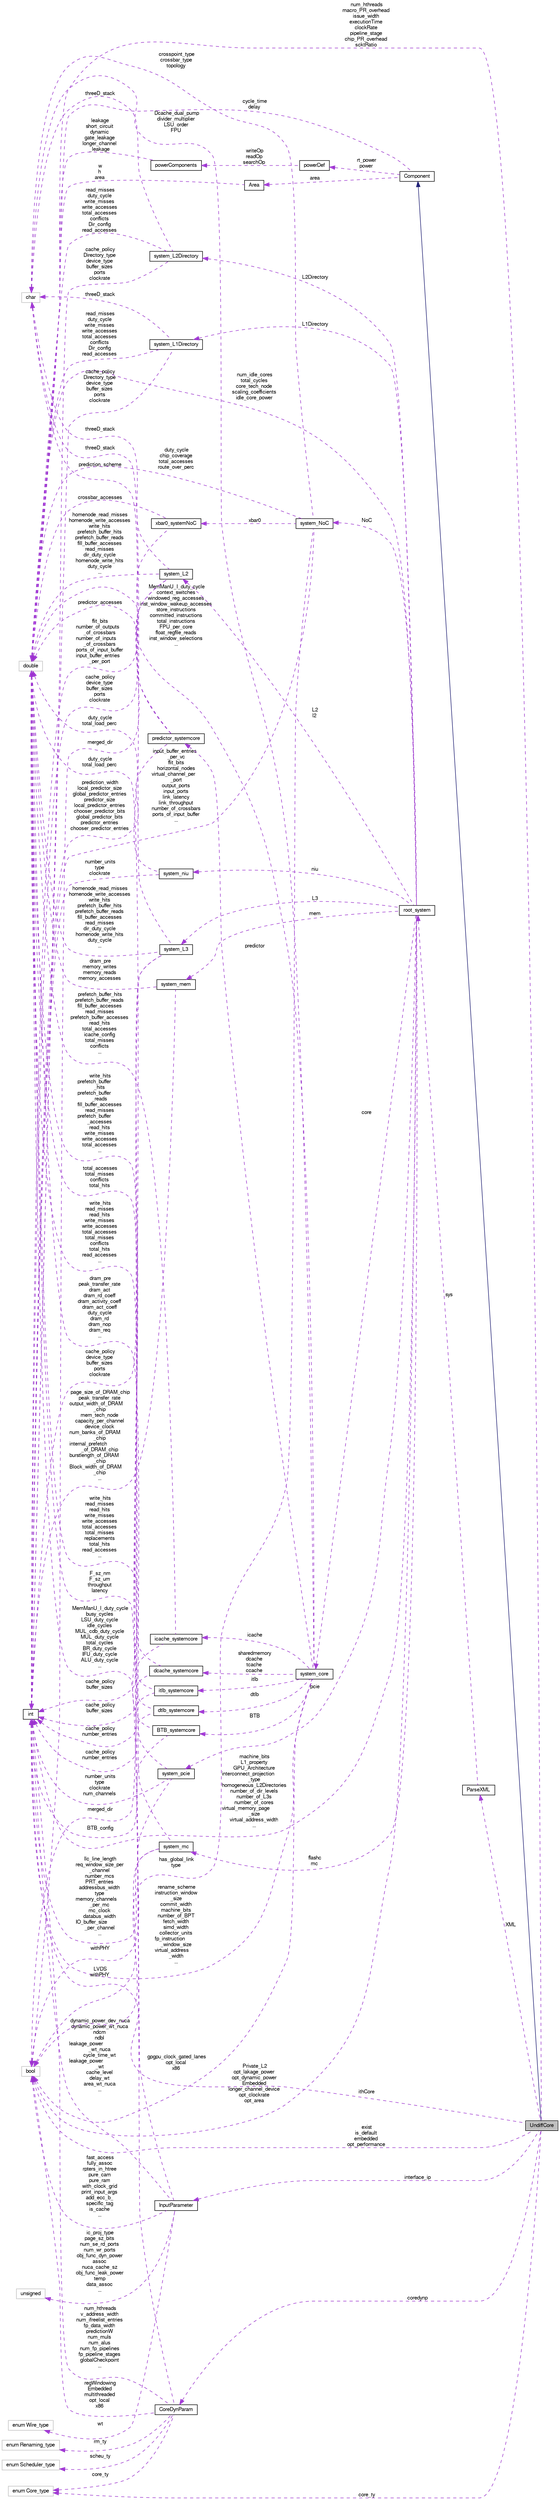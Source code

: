 digraph "UndiffCore"
{
  bgcolor="transparent";
  edge [fontname="FreeSans",fontsize="10",labelfontname="FreeSans",labelfontsize="10"];
  node [fontname="FreeSans",fontsize="10",shape=record];
  rankdir="LR";
  Node2 [label="UndiffCore",height=0.2,width=0.4,color="black", fillcolor="grey75", style="filled", fontcolor="black"];
  Node3 -> Node2 [dir="back",color="midnightblue",fontsize="10",style="solid",fontname="FreeSans"];
  Node3 [label="Component",height=0.2,width=0.4,color="black",URL="$classComponent.html"];
  Node4 -> Node3 [dir="back",color="darkorchid3",fontsize="10",style="dashed",label=" cycle_time\ndelay" ,fontname="FreeSans"];
  Node4 [label="double",height=0.2,width=0.4,color="grey75"];
  Node5 -> Node3 [dir="back",color="darkorchid3",fontsize="10",style="dashed",label=" rt_power\npower" ,fontname="FreeSans"];
  Node5 [label="powerDef",height=0.2,width=0.4,color="black",URL="$classpowerDef.html"];
  Node6 -> Node5 [dir="back",color="darkorchid3",fontsize="10",style="dashed",label=" writeOp\nreadOp\nsearchOp" ,fontname="FreeSans"];
  Node6 [label="powerComponents",height=0.2,width=0.4,color="black",URL="$classpowerComponents.html"];
  Node4 -> Node6 [dir="back",color="darkorchid3",fontsize="10",style="dashed",label=" leakage\nshort_circuit\ndynamic\ngate_leakage\nlonger_channel\l_leakage" ,fontname="FreeSans"];
  Node7 -> Node3 [dir="back",color="darkorchid3",fontsize="10",style="dashed",label=" area" ,fontname="FreeSans"];
  Node7 [label="Area",height=0.2,width=0.4,color="black",URL="$classArea.html"];
  Node4 -> Node7 [dir="back",color="darkorchid3",fontsize="10",style="dashed",label=" w\nh\narea" ,fontname="FreeSans"];
  Node4 -> Node2 [dir="back",color="darkorchid3",fontsize="10",style="dashed",label=" num_hthreads\nmacro_PR_overhead\nissue_width\nexecutionTime\nclockRate\npipeline_stage\nchip_PR_overhead\nscktRatio" ,fontname="FreeSans"];
  Node8 -> Node2 [dir="back",color="darkorchid3",fontsize="10",style="dashed",label=" coredynp" ,fontname="FreeSans"];
  Node8 [label="CoreDynParam",height=0.2,width=0.4,color="black",URL="$classCoreDynParam.html"];
  Node4 -> Node8 [dir="back",color="darkorchid3",fontsize="10",style="dashed",label=" MemManU_I_duty_cycle\nbusy_cycles\nLSU_duty_cycle\nidle_cycles\nMUL_cdb_duty_cycle\nMUL_duty_cycle\ntotal_cycles\nBR_duty_cycle\nIFU_duty_cycle\nALU_duty_cycle\n..." ,fontname="FreeSans"];
  Node9 -> Node8 [dir="back",color="darkorchid3",fontsize="10",style="dashed",label=" num_hthreads\nv_address_width\nnum_ifreelist_entries\nfp_data_width\npredictionW\nnum_muls\nnum_alus\nnum_fp_pipelines\nfp_pipeline_stages\nglobalCheckpoint\n..." ,fontname="FreeSans"];
  Node9 [label="int",height=0.2,width=0.4,color="black",URL="$classint.html"];
  Node10 -> Node8 [dir="back",color="darkorchid3",fontsize="10",style="dashed",label=" rm_ty" ,fontname="FreeSans"];
  Node10 [label="enum Renaming_type",height=0.2,width=0.4,color="grey75"];
  Node11 -> Node8 [dir="back",color="darkorchid3",fontsize="10",style="dashed",label=" regWindowing\nEmbedded\nmultithreaded\nopt_local\nx86" ,fontname="FreeSans"];
  Node11 [label="bool",height=0.2,width=0.4,color="grey75"];
  Node12 -> Node8 [dir="back",color="darkorchid3",fontsize="10",style="dashed",label=" scheu_ty" ,fontname="FreeSans"];
  Node12 [label="enum Scheduler_type",height=0.2,width=0.4,color="grey75"];
  Node13 -> Node8 [dir="back",color="darkorchid3",fontsize="10",style="dashed",label=" core_ty" ,fontname="FreeSans"];
  Node13 [label="enum Core_type",height=0.2,width=0.4,color="grey75"];
  Node9 -> Node2 [dir="back",color="darkorchid3",fontsize="10",style="dashed",label=" ithCore" ,fontname="FreeSans"];
  Node11 -> Node2 [dir="back",color="darkorchid3",fontsize="10",style="dashed",label=" exist\nis_default\nembedded\nopt_performance" ,fontname="FreeSans"];
  Node14 -> Node2 [dir="back",color="darkorchid3",fontsize="10",style="dashed",label=" interface_ip" ,fontname="FreeSans"];
  Node14 [label="InputParameter",height=0.2,width=0.4,color="black",URL="$classInputParameter.html"];
  Node4 -> Node14 [dir="back",color="darkorchid3",fontsize="10",style="dashed",label=" F_sz_nm\nF_sz_um\nthroughput\nlatency" ,fontname="FreeSans"];
  Node9 -> Node14 [dir="back",color="darkorchid3",fontsize="10",style="dashed",label=" dynamic_power_dev_nuca\ndynamic_power_wt_nuca\nndcm\nndbl\nleakage_power\l_wt_nuca\ncycle_time_wt\nleakage_power\l_wt\ncache_level\ndelay_wt\narea_wt_nuca\n..." ,fontname="FreeSans"];
  Node11 -> Node14 [dir="back",color="darkorchid3",fontsize="10",style="dashed",label=" fast_access\nfully_assoc\nrpters_in_htree\npure_cam\npure_ram\nwith_clock_grid\nprint_input_args\nadd_ecc_b_\nspecific_tag\nis_cache\n..." ,fontname="FreeSans"];
  Node15 -> Node14 [dir="back",color="darkorchid3",fontsize="10",style="dashed",label=" wt" ,fontname="FreeSans"];
  Node15 [label="enum Wire_type",height=0.2,width=0.4,color="grey75"];
  Node16 -> Node14 [dir="back",color="darkorchid3",fontsize="10",style="dashed",label=" ic_proj_type\npage_sz_bits\nnum_se_rd_ports\nnum_wr_ports\nobj_func_dyn_power\nassoc\nnuca_cache_sz\nobj_func_leak_power\ntemp\ndata_assoc\n..." ,fontname="FreeSans"];
  Node16 [label="unsigned",height=0.2,width=0.4,color="grey75"];
  Node17 -> Node2 [dir="back",color="darkorchid3",fontsize="10",style="dashed",label=" XML" ,fontname="FreeSans"];
  Node17 [label="ParseXML",height=0.2,width=0.4,color="black",URL="$classParseXML.html"];
  Node18 -> Node17 [dir="back",color="darkorchid3",fontsize="10",style="dashed",label=" sys" ,fontname="FreeSans"];
  Node18 [label="root_system",height=0.2,width=0.4,color="black",URL="$structroot__system.html"];
  Node19 -> Node18 [dir="back",color="darkorchid3",fontsize="10",style="dashed",label=" L2\nl2" ,fontname="FreeSans"];
  Node19 [label="system_L2",height=0.2,width=0.4,color="black",URL="$structsystem__L2.html"];
  Node4 -> Node19 [dir="back",color="darkorchid3",fontsize="10",style="dashed",label=" homenode_read_misses\nhomenode_write_accesses\nwrite_hits\nprefetch_buffer_hits\nprefetch_buffer_reads\nfill_buffer_accesses\nread_misses\ndir_duty_cycle\nhomenode_write_hits\nduty_cycle\n..." ,fontname="FreeSans"];
  Node20 -> Node19 [dir="back",color="darkorchid3",fontsize="10",style="dashed",label=" threeD_stack" ,fontname="FreeSans"];
  Node20 [label="char",height=0.2,width=0.4,color="grey75"];
  Node9 -> Node19 [dir="back",color="darkorchid3",fontsize="10",style="dashed",label=" cache_policy\ndevice_type\nbuffer_sizes\nports\nclockrate" ,fontname="FreeSans"];
  Node11 -> Node19 [dir="back",color="darkorchid3",fontsize="10",style="dashed",label=" merged_dir" ,fontname="FreeSans"];
  Node21 -> Node18 [dir="back",color="darkorchid3",fontsize="10",style="dashed",label=" L3" ,fontname="FreeSans"];
  Node21 [label="system_L3",height=0.2,width=0.4,color="black",URL="$structsystem__L3.html"];
  Node4 -> Node21 [dir="back",color="darkorchid3",fontsize="10",style="dashed",label=" homenode_read_misses\nhomenode_write_accesses\nwrite_hits\nprefetch_buffer_hits\nprefetch_buffer_reads\nfill_buffer_accesses\nread_misses\ndir_duty_cycle\nhomenode_write_hits\nduty_cycle\n..." ,fontname="FreeSans"];
  Node20 -> Node21 [dir="back",color="darkorchid3",fontsize="10",style="dashed",label=" threeD_stack" ,fontname="FreeSans"];
  Node9 -> Node21 [dir="back",color="darkorchid3",fontsize="10",style="dashed",label=" cache_policy\ndevice_type\nbuffer_sizes\nports\nclockrate" ,fontname="FreeSans"];
  Node11 -> Node21 [dir="back",color="darkorchid3",fontsize="10",style="dashed",label=" merged_dir" ,fontname="FreeSans"];
  Node4 -> Node18 [dir="back",color="darkorchid3",fontsize="10",style="dashed",label=" num_idle_cores\ntotal_cycles\ncore_tech_node\nscaling_coefficients\nidle_core_power" ,fontname="FreeSans"];
  Node22 -> Node18 [dir="back",color="darkorchid3",fontsize="10",style="dashed",label=" L2Directory" ,fontname="FreeSans"];
  Node22 [label="system_L2Directory",height=0.2,width=0.4,color="black",URL="$structsystem__L2Directory.html"];
  Node4 -> Node22 [dir="back",color="darkorchid3",fontsize="10",style="dashed",label=" read_misses\nduty_cycle\nwrite_misses\nwrite_accesses\ntotal_accesses\nconflicts\nDir_config\nread_accesses" ,fontname="FreeSans"];
  Node20 -> Node22 [dir="back",color="darkorchid3",fontsize="10",style="dashed",label=" threeD_stack" ,fontname="FreeSans"];
  Node9 -> Node22 [dir="back",color="darkorchid3",fontsize="10",style="dashed",label=" cache_policy\nDirectory_type\ndevice_type\nbuffer_sizes\nports\nclockrate" ,fontname="FreeSans"];
  Node23 -> Node18 [dir="back",color="darkorchid3",fontsize="10",style="dashed",label=" flashc\nmc" ,fontname="FreeSans"];
  Node23 [label="system_mc",height=0.2,width=0.4,color="black",URL="$structsystem__mc.html"];
  Node4 -> Node23 [dir="back",color="darkorchid3",fontsize="10",style="dashed",label=" dram_pre\npeak_transfer_rate\ndram_act\ndram_rd_coeff\ndram_activity_coeff\ndram_act_coeff\nduty_cycle\ndram_rd\ndram_nop\ndram_req\n..." ,fontname="FreeSans"];
  Node9 -> Node23 [dir="back",color="darkorchid3",fontsize="10",style="dashed",label=" llc_line_length\nreq_window_size_per\l_channel\nnumber_mcs\nPRT_entries\naddressbus_width\ntype\nmemory_channels\l_per_mc\nmc_clock\ndatabus_width\nIO_buffer_size\l_per_channel\n..." ,fontname="FreeSans"];
  Node11 -> Node23 [dir="back",color="darkorchid3",fontsize="10",style="dashed",label=" LVDS\nwithPHY" ,fontname="FreeSans"];
  Node24 -> Node18 [dir="back",color="darkorchid3",fontsize="10",style="dashed",label=" mem" ,fontname="FreeSans"];
  Node24 [label="system_mem",height=0.2,width=0.4,color="black",URL="$structsystem__mem.html"];
  Node4 -> Node24 [dir="back",color="darkorchid3",fontsize="10",style="dashed",label=" dram_pre\nmemory_writes\nmemory_reads\nmemory_accesses" ,fontname="FreeSans"];
  Node9 -> Node24 [dir="back",color="darkorchid3",fontsize="10",style="dashed",label=" page_size_of_DRAM_chip\npeak_transfer_rate\noutput_width_of_DRAM\l_chip\nmem_tech_node\ncapacity_per_channel\ndevice_clock\nnum_banks_of_DRAM\l_chip\ninternal_prefetch\l_of_DRAM_chip\nburstlength_of_DRAM\l_chip\nBlock_width_of_DRAM\l_chip\n..." ,fontname="FreeSans"];
  Node25 -> Node18 [dir="back",color="darkorchid3",fontsize="10",style="dashed",label=" L1Directory" ,fontname="FreeSans"];
  Node25 [label="system_L1Directory",height=0.2,width=0.4,color="black",URL="$structsystem__L1Directory.html"];
  Node4 -> Node25 [dir="back",color="darkorchid3",fontsize="10",style="dashed",label=" read_misses\nduty_cycle\nwrite_misses\nwrite_accesses\ntotal_accesses\nconflicts\nDir_config\nread_accesses" ,fontname="FreeSans"];
  Node20 -> Node25 [dir="back",color="darkorchid3",fontsize="10",style="dashed",label=" threeD_stack" ,fontname="FreeSans"];
  Node9 -> Node25 [dir="back",color="darkorchid3",fontsize="10",style="dashed",label=" cache_policy\nDirectory_type\ndevice_type\nbuffer_sizes\nports\nclockrate" ,fontname="FreeSans"];
  Node26 -> Node18 [dir="back",color="darkorchid3",fontsize="10",style="dashed",label=" niu" ,fontname="FreeSans"];
  Node26 [label="system_niu",height=0.2,width=0.4,color="black",URL="$structsystem__niu.html"];
  Node4 -> Node26 [dir="back",color="darkorchid3",fontsize="10",style="dashed",label=" duty_cycle\ntotal_load_perc" ,fontname="FreeSans"];
  Node9 -> Node26 [dir="back",color="darkorchid3",fontsize="10",style="dashed",label=" number_units\ntype\nclockrate" ,fontname="FreeSans"];
  Node27 -> Node18 [dir="back",color="darkorchid3",fontsize="10",style="dashed",label=" core" ,fontname="FreeSans"];
  Node27 [label="system_core",height=0.2,width=0.4,color="black",URL="$structsystem__core.html"];
  Node28 -> Node27 [dir="back",color="darkorchid3",fontsize="10",style="dashed",label=" predictor" ,fontname="FreeSans"];
  Node28 [label="predictor_systemcore",height=0.2,width=0.4,color="black",URL="$structpredictor__systemcore.html"];
  Node4 -> Node28 [dir="back",color="darkorchid3",fontsize="10",style="dashed",label=" predictor_accesses" ,fontname="FreeSans"];
  Node20 -> Node28 [dir="back",color="darkorchid3",fontsize="10",style="dashed",label=" prediction_scheme" ,fontname="FreeSans"];
  Node9 -> Node28 [dir="back",color="darkorchid3",fontsize="10",style="dashed",label=" prediction_width\nlocal_predictor_size\nglobal_predictor_entries\npredictor_size\nlocal_predictor_entries\nchooser_predictor_bits\nglobal_predictor_bits\npredictor_entries\nchooser_predictor_entries" ,fontname="FreeSans"];
  Node29 -> Node27 [dir="back",color="darkorchid3",fontsize="10",style="dashed",label=" BTB" ,fontname="FreeSans"];
  Node29 [label="BTB_systemcore",height=0.2,width=0.4,color="black",URL="$structBTB__systemcore.html"];
  Node4 -> Node29 [dir="back",color="darkorchid3",fontsize="10",style="dashed",label=" write_hits\nread_misses\nread_hits\nwrite_misses\nwrite_accesses\ntotal_accesses\ntotal_misses\nreplacements\ntotal_hits\nread_accesses\n..." ,fontname="FreeSans"];
  Node9 -> Node29 [dir="back",color="darkorchid3",fontsize="10",style="dashed",label=" BTB_config" ,fontname="FreeSans"];
  Node4 -> Node27 [dir="back",color="darkorchid3",fontsize="10",style="dashed",label=" MemManU_I_duty_cycle\ncontext_switches\nwindowed_reg_accesses\ninst_window_wakeup_accesses\nstore_instructions\ncommitted_instructions\ntotal_instructions\nFPU_per_core\nfloat_regfile_reads\ninst_window_selections\n..." ,fontname="FreeSans"];
  Node30 -> Node27 [dir="back",color="darkorchid3",fontsize="10",style="dashed",label=" itlb" ,fontname="FreeSans"];
  Node30 [label="itlb_systemcore",height=0.2,width=0.4,color="black",URL="$structitlb__systemcore.html"];
  Node4 -> Node30 [dir="back",color="darkorchid3",fontsize="10",style="dashed",label=" total_accesses\ntotal_misses\nconflicts\ntotal_hits" ,fontname="FreeSans"];
  Node9 -> Node30 [dir="back",color="darkorchid3",fontsize="10",style="dashed",label=" cache_policy\nnumber_entries" ,fontname="FreeSans"];
  Node31 -> Node27 [dir="back",color="darkorchid3",fontsize="10",style="dashed",label=" icache" ,fontname="FreeSans"];
  Node31 [label="icache_systemcore",height=0.2,width=0.4,color="black",URL="$structicache__systemcore.html"];
  Node4 -> Node31 [dir="back",color="darkorchid3",fontsize="10",style="dashed",label=" prefetch_buffer_hits\nprefetch_buffer_reads\nfill_buffer_accesses\nread_misses\nprefetch_buffer_accesses\nread_hits\ntotal_accesses\nicache_config\ntotal_misses\nconflicts\n..." ,fontname="FreeSans"];
  Node9 -> Node31 [dir="back",color="darkorchid3",fontsize="10",style="dashed",label=" cache_policy\nbuffer_sizes" ,fontname="FreeSans"];
  Node20 -> Node27 [dir="back",color="darkorchid3",fontsize="10",style="dashed",label=" Dcache_dual_pump\ndivider_multiplier\nLSU_order\nFPU" ,fontname="FreeSans"];
  Node9 -> Node27 [dir="back",color="darkorchid3",fontsize="10",style="dashed",label=" rename_scheme\ninstruction_window\l_size\ncommit_width\nmachine_bits\nnumber_of_BPT\nfetch_width\nsimd_width\ncollector_units\nfp_instruction\l_window_size\nvirtual_address\l_width\n..." ,fontname="FreeSans"];
  Node32 -> Node27 [dir="back",color="darkorchid3",fontsize="10",style="dashed",label=" sharedmemory\ndcache\ntcache\nccache" ,fontname="FreeSans"];
  Node32 [label="dcache_systemcore",height=0.2,width=0.4,color="black",URL="$structdcache__systemcore.html"];
  Node4 -> Node32 [dir="back",color="darkorchid3",fontsize="10",style="dashed",label=" write_hits\nprefetch_buffer\l_hits\nprefetch_buffer\l_reads\nfill_buffer_accesses\nread_misses\nprefetch_buffer\l_accesses\nread_hits\nwrite_misses\nwrite_accesses\ntotal_accesses\n..." ,fontname="FreeSans"];
  Node9 -> Node32 [dir="back",color="darkorchid3",fontsize="10",style="dashed",label=" cache_policy\nbuffer_sizes" ,fontname="FreeSans"];
  Node11 -> Node27 [dir="back",color="darkorchid3",fontsize="10",style="dashed",label=" gpgpu_clock_gated_lanes\nopt_local\nx86" ,fontname="FreeSans"];
  Node33 -> Node27 [dir="back",color="darkorchid3",fontsize="10",style="dashed",label=" dtlb" ,fontname="FreeSans"];
  Node33 [label="dtlb_systemcore",height=0.2,width=0.4,color="black",URL="$structdtlb__systemcore.html"];
  Node4 -> Node33 [dir="back",color="darkorchid3",fontsize="10",style="dashed",label=" write_hits\nread_misses\nread_hits\nwrite_misses\nwrite_accesses\ntotal_accesses\ntotal_misses\nconflicts\ntotal_hits\nread_accesses\n..." ,fontname="FreeSans"];
  Node9 -> Node33 [dir="back",color="darkorchid3",fontsize="10",style="dashed",label=" cache_policy\nnumber_entries" ,fontname="FreeSans"];
  Node9 -> Node18 [dir="back",color="darkorchid3",fontsize="10",style="dashed",label=" machine_bits\nL1_property\nGPU_Architecture\ninterconnect_projection\l_type\nhomogeneous_L2Directories\nnumber_of_dir_levels\nnumber_of_L3s\nnumber_of_cores\nvirtual_memory_page\l_size\nvirtual_address_width\n..." ,fontname="FreeSans"];
  Node11 -> Node18 [dir="back",color="darkorchid3",fontsize="10",style="dashed",label=" Private_L2\nopt_lakage_power\nopt_dynamic_power\nEmbedded\nlonger_channel_device\nopt_clockrate\nopt_area" ,fontname="FreeSans"];
  Node34 -> Node18 [dir="back",color="darkorchid3",fontsize="10",style="dashed",label=" NoC" ,fontname="FreeSans"];
  Node34 [label="system_NoC",height=0.2,width=0.4,color="black",URL="$structsystem__NoC.html"];
  Node4 -> Node34 [dir="back",color="darkorchid3",fontsize="10",style="dashed",label=" duty_cycle\nchip_coverage\ntotal_accesses\nroute_over_perc" ,fontname="FreeSans"];
  Node20 -> Node34 [dir="back",color="darkorchid3",fontsize="10",style="dashed",label=" crosspoint_type\ncrossbar_type\ntopology" ,fontname="FreeSans"];
  Node9 -> Node34 [dir="back",color="darkorchid3",fontsize="10",style="dashed",label=" input_buffer_entries\l_per_vc\nflit_bits\nhorizontal_nodes\nvirtual_channel_per\l_port\noutput_ports\ninput_ports\nlink_latency\nlink_throughput\nnumber_of_crossbars\nports_of_input_buffer\n..." ,fontname="FreeSans"];
  Node11 -> Node34 [dir="back",color="darkorchid3",fontsize="10",style="dashed",label=" has_global_link\ntype" ,fontname="FreeSans"];
  Node35 -> Node34 [dir="back",color="darkorchid3",fontsize="10",style="dashed",label=" xbar0" ,fontname="FreeSans"];
  Node35 [label="xbar0_systemNoC",height=0.2,width=0.4,color="black",URL="$structxbar0__systemNoC.html"];
  Node4 -> Node35 [dir="back",color="darkorchid3",fontsize="10",style="dashed",label=" crossbar_accesses" ,fontname="FreeSans"];
  Node9 -> Node35 [dir="back",color="darkorchid3",fontsize="10",style="dashed",label=" flit_bits\nnumber_of_outputs\l_of_crossbars\nnumber_of_inputs\l_of_crossbars\nports_of_input_buffer\ninput_buffer_entries\l_per_port" ,fontname="FreeSans"];
  Node36 -> Node18 [dir="back",color="darkorchid3",fontsize="10",style="dashed",label=" pcie" ,fontname="FreeSans"];
  Node36 [label="system_pcie",height=0.2,width=0.4,color="black",URL="$structsystem__pcie.html"];
  Node4 -> Node36 [dir="back",color="darkorchid3",fontsize="10",style="dashed",label=" duty_cycle\ntotal_load_perc" ,fontname="FreeSans"];
  Node9 -> Node36 [dir="back",color="darkorchid3",fontsize="10",style="dashed",label=" number_units\ntype\nclockrate\nnum_channels" ,fontname="FreeSans"];
  Node11 -> Node36 [dir="back",color="darkorchid3",fontsize="10",style="dashed",label=" withPHY" ,fontname="FreeSans"];
  Node13 -> Node2 [dir="back",color="darkorchid3",fontsize="10",style="dashed",label=" core_ty" ,fontname="FreeSans"];
}
